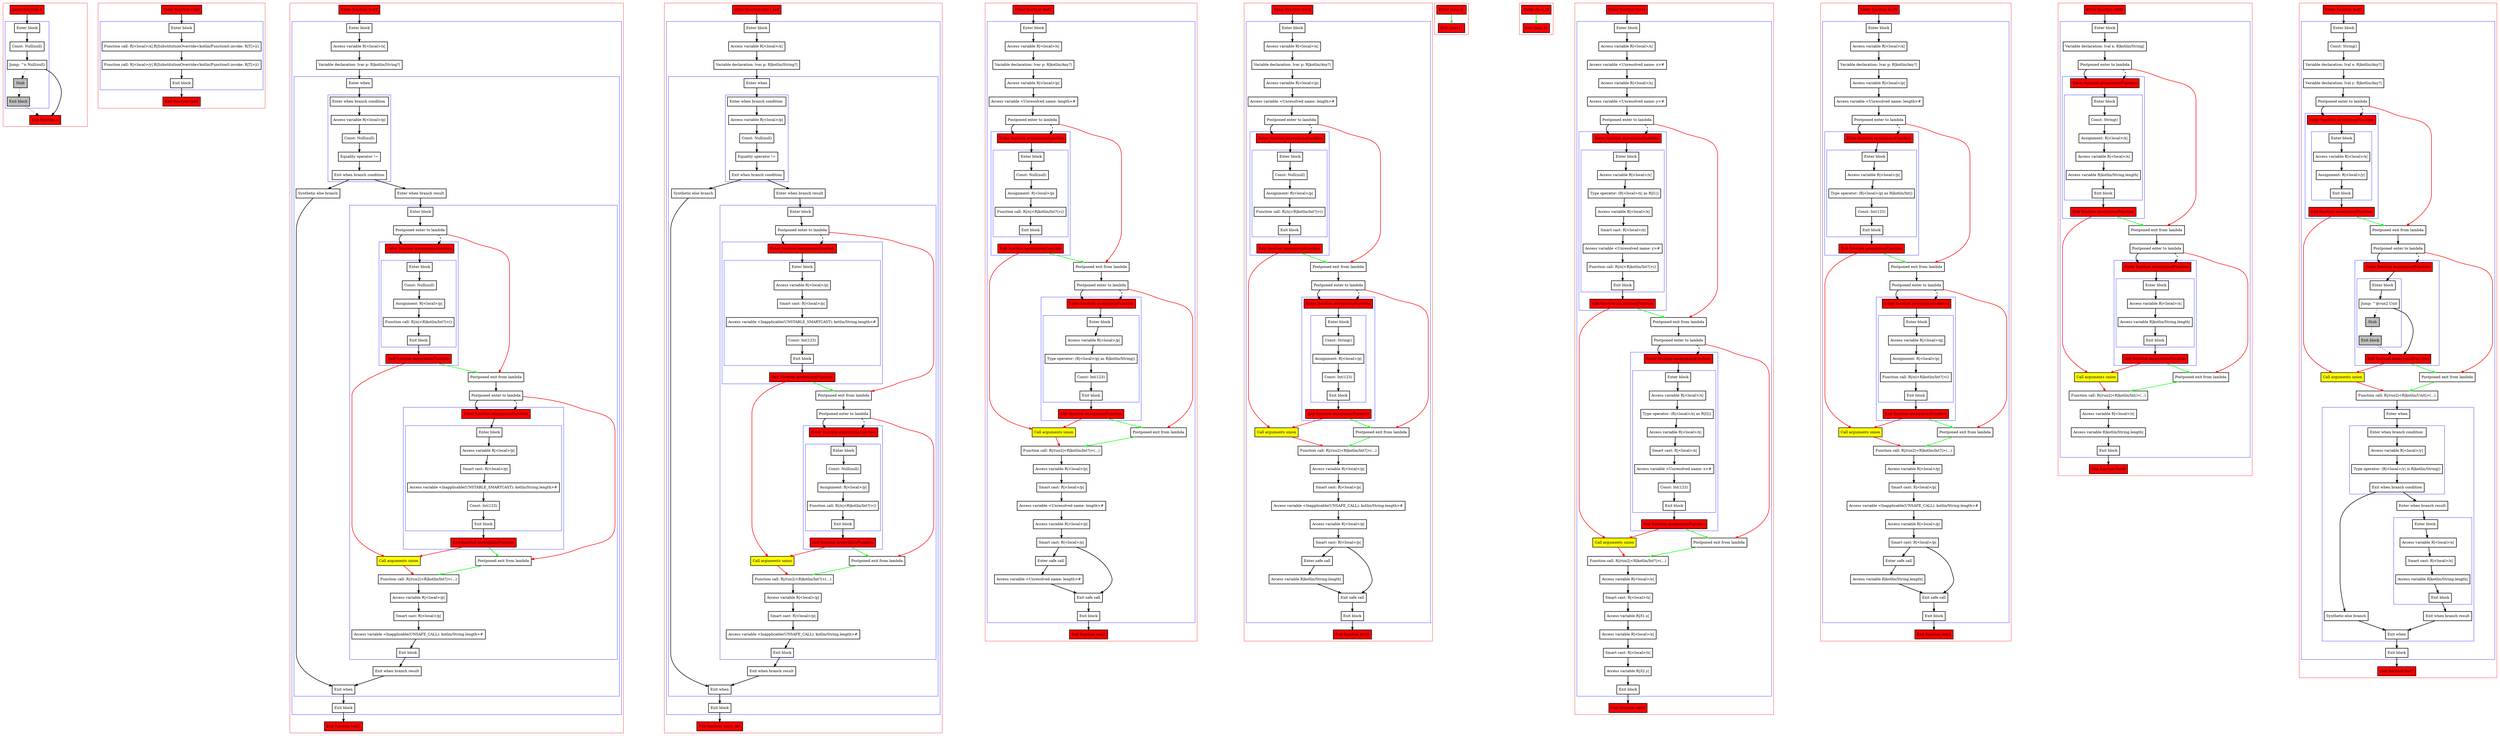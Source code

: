 digraph flowFromTwoInplaceLambdas_kt {
    graph [nodesep=3]
    node [shape=box penwidth=2]
    edge [penwidth=2]

    subgraph cluster_0 {
        color=red
        0 [label="Enter function n" style="filled" fillcolor=red];
        subgraph cluster_1 {
            color=blue
            1 [label="Enter block"];
            2 [label="Const: Null(null)"];
            3 [label="Jump: ^n Null(null)"];
            4 [label="Stub" style="filled" fillcolor=gray];
            5 [label="Exit block" style="filled" fillcolor=gray];
        }
        6 [label="Exit function n" style="filled" fillcolor=red];
    }
    0 -> {1};
    1 -> {2};
    2 -> {3};
    3 -> {6};
    3 -> {4} [style=dotted];
    4 -> {5} [style=dotted];
    5 -> {6} [style=dotted];

    subgraph cluster_2 {
        color=red
        7 [label="Enter function run2" style="filled" fillcolor=red];
        subgraph cluster_3 {
            color=blue
            8 [label="Enter block"];
            9 [label="Function call: R|<local>/x|.R|SubstitutionOverride<kotlin/Function0.invoke: R|T|>|()"];
            10 [label="Function call: R|<local>/y|.R|SubstitutionOverride<kotlin/Function0.invoke: R|T|>|()"];
            11 [label="Exit block"];
        }
        12 [label="Exit function run2" style="filled" fillcolor=red];
    }
    7 -> {8};
    8 -> {9};
    9 -> {10};
    10 -> {11};
    11 -> {12};

    subgraph cluster_4 {
        color=red
        13 [label="Enter function test1" style="filled" fillcolor=red];
        subgraph cluster_5 {
            color=blue
            14 [label="Enter block"];
            15 [label="Access variable R|<local>/x|"];
            16 [label="Variable declaration: lvar p: R|kotlin/String?|"];
            subgraph cluster_6 {
                color=blue
                17 [label="Enter when"];
                subgraph cluster_7 {
                    color=blue
                    18 [label="Enter when branch condition "];
                    19 [label="Access variable R|<local>/p|"];
                    20 [label="Const: Null(null)"];
                    21 [label="Equality operator !="];
                    22 [label="Exit when branch condition"];
                }
                23 [label="Synthetic else branch"];
                24 [label="Enter when branch result"];
                subgraph cluster_8 {
                    color=blue
                    25 [label="Enter block"];
                    26 [label="Postponed enter to lambda"];
                    subgraph cluster_9 {
                        color=blue
                        40 [label="Enter function anonymousFunction" style="filled" fillcolor=red];
                        subgraph cluster_10 {
                            color=blue
                            41 [label="Enter block"];
                            42 [label="Const: Null(null)"];
                            43 [label="Assignment: R|<local>/p|"];
                            44 [label="Function call: R|/n|<R|kotlin/Int?|>()"];
                            45 [label="Exit block"];
                        }
                        46 [label="Exit function anonymousFunction" style="filled" fillcolor=red];
                    }
                    28 [label="Postponed exit from lambda"];
                    29 [label="Postponed enter to lambda"];
                    subgraph cluster_11 {
                        color=blue
                        47 [label="Enter function anonymousFunction" style="filled" fillcolor=red];
                        subgraph cluster_12 {
                            color=blue
                            48 [label="Enter block"];
                            49 [label="Access variable R|<local>/p|"];
                            50 [label="Smart cast: R|<local>/p|"];
                            51 [label="Access variable <Inapplicable(UNSTABLE_SMARTCAST): kotlin/String.length>#"];
                            52 [label="Const: Int(123)"];
                            53 [label="Exit block"];
                        }
                        54 [label="Exit function anonymousFunction" style="filled" fillcolor=red];
                    }
                    27 [label="Call arguments union" style="filled" fillcolor=yellow];
                    30 [label="Postponed exit from lambda"];
                    31 [label="Function call: R|/run2|<R|kotlin/Int?|>(...)"];
                    32 [label="Access variable R|<local>/p|"];
                    33 [label="Smart cast: R|<local>/p|"];
                    34 [label="Access variable <Inapplicable(UNSAFE_CALL): kotlin/String.length>#"];
                    35 [label="Exit block"];
                }
                36 [label="Exit when branch result"];
                37 [label="Exit when"];
            }
            38 [label="Exit block"];
        }
        39 [label="Exit function test1" style="filled" fillcolor=red];
    }
    13 -> {14};
    14 -> {15};
    15 -> {16};
    16 -> {17};
    17 -> {18};
    18 -> {19};
    19 -> {20};
    20 -> {21};
    21 -> {22};
    22 -> {24 23};
    23 -> {37};
    24 -> {25};
    25 -> {26};
    26 -> {40};
    26 -> {28} [color=red];
    26 -> {40} [style=dashed];
    27 -> {31} [color=red];
    28 -> {29};
    29 -> {47};
    29 -> {30} [color=red];
    29 -> {47} [style=dashed];
    30 -> {31} [color=green];
    31 -> {32};
    32 -> {33};
    33 -> {34};
    34 -> {35};
    35 -> {36};
    36 -> {37};
    37 -> {38};
    38 -> {39};
    40 -> {41};
    41 -> {42};
    42 -> {43};
    43 -> {44};
    44 -> {45};
    45 -> {46};
    46 -> {27} [color=red];
    46 -> {28} [color=green];
    47 -> {48};
    48 -> {49};
    49 -> {50};
    50 -> {51};
    51 -> {52};
    52 -> {53};
    53 -> {54};
    54 -> {27} [color=red];
    54 -> {30} [color=green];

    subgraph cluster_13 {
        color=red
        55 [label="Enter function test1_tail" style="filled" fillcolor=red];
        subgraph cluster_14 {
            color=blue
            56 [label="Enter block"];
            57 [label="Access variable R|<local>/x|"];
            58 [label="Variable declaration: lvar p: R|kotlin/String?|"];
            subgraph cluster_15 {
                color=blue
                59 [label="Enter when"];
                subgraph cluster_16 {
                    color=blue
                    60 [label="Enter when branch condition "];
                    61 [label="Access variable R|<local>/p|"];
                    62 [label="Const: Null(null)"];
                    63 [label="Equality operator !="];
                    64 [label="Exit when branch condition"];
                }
                65 [label="Synthetic else branch"];
                66 [label="Enter when branch result"];
                subgraph cluster_17 {
                    color=blue
                    67 [label="Enter block"];
                    68 [label="Postponed enter to lambda"];
                    subgraph cluster_18 {
                        color=blue
                        89 [label="Enter function anonymousFunction" style="filled" fillcolor=red];
                        subgraph cluster_19 {
                            color=blue
                            90 [label="Enter block"];
                            91 [label="Access variable R|<local>/p|"];
                            92 [label="Smart cast: R|<local>/p|"];
                            93 [label="Access variable <Inapplicable(UNSTABLE_SMARTCAST): kotlin/String.length>#"];
                            94 [label="Const: Int(123)"];
                            95 [label="Exit block"];
                        }
                        96 [label="Exit function anonymousFunction" style="filled" fillcolor=red];
                    }
                    70 [label="Postponed exit from lambda"];
                    71 [label="Postponed enter to lambda"];
                    subgraph cluster_20 {
                        color=blue
                        82 [label="Enter function anonymousFunction" style="filled" fillcolor=red];
                        subgraph cluster_21 {
                            color=blue
                            83 [label="Enter block"];
                            84 [label="Const: Null(null)"];
                            85 [label="Assignment: R|<local>/p|"];
                            86 [label="Function call: R|/n|<R|kotlin/Int?|>()"];
                            87 [label="Exit block"];
                        }
                        88 [label="Exit function anonymousFunction" style="filled" fillcolor=red];
                    }
                    69 [label="Call arguments union" style="filled" fillcolor=yellow];
                    72 [label="Postponed exit from lambda"];
                    73 [label="Function call: R|/run2|<R|kotlin/Int?|>(...)"];
                    74 [label="Access variable R|<local>/p|"];
                    75 [label="Smart cast: R|<local>/p|"];
                    76 [label="Access variable <Inapplicable(UNSAFE_CALL): kotlin/String.length>#"];
                    77 [label="Exit block"];
                }
                78 [label="Exit when branch result"];
                79 [label="Exit when"];
            }
            80 [label="Exit block"];
        }
        81 [label="Exit function test1_tail" style="filled" fillcolor=red];
    }
    55 -> {56};
    56 -> {57};
    57 -> {58};
    58 -> {59};
    59 -> {60};
    60 -> {61};
    61 -> {62};
    62 -> {63};
    63 -> {64};
    64 -> {66 65};
    65 -> {79};
    66 -> {67};
    67 -> {68};
    68 -> {89};
    68 -> {70} [color=red];
    68 -> {89} [style=dashed];
    69 -> {73} [color=red];
    70 -> {71};
    71 -> {82};
    71 -> {72} [color=red];
    71 -> {82} [style=dashed];
    72 -> {73} [color=green];
    73 -> {74};
    74 -> {75};
    75 -> {76};
    76 -> {77};
    77 -> {78};
    78 -> {79};
    79 -> {80};
    80 -> {81};
    82 -> {83};
    83 -> {84};
    84 -> {85};
    85 -> {86};
    86 -> {87};
    87 -> {88};
    88 -> {69} [color=red];
    88 -> {72} [color=green];
    89 -> {90};
    90 -> {91};
    91 -> {92};
    92 -> {93};
    93 -> {94};
    94 -> {95};
    95 -> {96};
    96 -> {69} [color=red];
    96 -> {70} [color=green];

    subgraph cluster_22 {
        color=red
        97 [label="Enter function test2" style="filled" fillcolor=red];
        subgraph cluster_23 {
            color=blue
            98 [label="Enter block"];
            99 [label="Access variable R|<local>/x|"];
            100 [label="Variable declaration: lvar p: R|kotlin/Any?|"];
            101 [label="Access variable R|<local>/p|"];
            102 [label="Access variable <Unresolved name: length>#"];
            103 [label="Postponed enter to lambda"];
            subgraph cluster_24 {
                color=blue
                119 [label="Enter function anonymousFunction" style="filled" fillcolor=red];
                subgraph cluster_25 {
                    color=blue
                    120 [label="Enter block"];
                    121 [label="Const: Null(null)"];
                    122 [label="Assignment: R|<local>/p|"];
                    123 [label="Function call: R|/n|<R|kotlin/Int?|>()"];
                    124 [label="Exit block"];
                }
                125 [label="Exit function anonymousFunction" style="filled" fillcolor=red];
            }
            105 [label="Postponed exit from lambda"];
            106 [label="Postponed enter to lambda"];
            subgraph cluster_26 {
                color=blue
                126 [label="Enter function anonymousFunction" style="filled" fillcolor=red];
                subgraph cluster_27 {
                    color=blue
                    127 [label="Enter block"];
                    128 [label="Access variable R|<local>/p|"];
                    129 [label="Type operator: (R|<local>/p| as R|kotlin/String|)"];
                    130 [label="Const: Int(123)"];
                    131 [label="Exit block"];
                }
                132 [label="Exit function anonymousFunction" style="filled" fillcolor=red];
            }
            104 [label="Call arguments union" style="filled" fillcolor=yellow];
            107 [label="Postponed exit from lambda"];
            108 [label="Function call: R|/run2|<R|kotlin/Int?|>(...)"];
            109 [label="Access variable R|<local>/p|"];
            110 [label="Smart cast: R|<local>/p|"];
            111 [label="Access variable <Unresolved name: length>#"];
            112 [label="Access variable R|<local>/p|"];
            113 [label="Smart cast: R|<local>/p|"];
            114 [label="Enter safe call"];
            115 [label="Access variable <Unresolved name: length>#"];
            116 [label="Exit safe call"];
            117 [label="Exit block"];
        }
        118 [label="Exit function test2" style="filled" fillcolor=red];
    }
    97 -> {98};
    98 -> {99};
    99 -> {100};
    100 -> {101};
    101 -> {102};
    102 -> {103};
    103 -> {119};
    103 -> {105} [color=red];
    103 -> {119} [style=dashed];
    104 -> {108} [color=red];
    105 -> {106};
    106 -> {126};
    106 -> {107} [color=red];
    106 -> {126} [style=dashed];
    107 -> {108} [color=green];
    108 -> {109};
    109 -> {110};
    110 -> {111};
    111 -> {112};
    112 -> {113};
    113 -> {114 116};
    114 -> {115};
    115 -> {116};
    116 -> {117};
    117 -> {118};
    119 -> {120};
    120 -> {121};
    121 -> {122};
    122 -> {123};
    123 -> {124};
    124 -> {125};
    125 -> {104} [color=red];
    125 -> {105} [color=green];
    126 -> {127};
    127 -> {128};
    128 -> {129};
    129 -> {130};
    130 -> {131};
    131 -> {132};
    132 -> {104} [color=red];
    132 -> {107} [color=green];

    subgraph cluster_28 {
        color=red
        133 [label="Enter function test3" style="filled" fillcolor=red];
        subgraph cluster_29 {
            color=blue
            134 [label="Enter block"];
            135 [label="Access variable R|<local>/x|"];
            136 [label="Variable declaration: lvar p: R|kotlin/Any?|"];
            137 [label="Access variable R|<local>/p|"];
            138 [label="Access variable <Unresolved name: length>#"];
            139 [label="Postponed enter to lambda"];
            subgraph cluster_30 {
                color=blue
                155 [label="Enter function anonymousFunction" style="filled" fillcolor=red];
                subgraph cluster_31 {
                    color=blue
                    156 [label="Enter block"];
                    157 [label="Const: Null(null)"];
                    158 [label="Assignment: R|<local>/p|"];
                    159 [label="Function call: R|/n|<R|kotlin/Int?|>()"];
                    160 [label="Exit block"];
                }
                161 [label="Exit function anonymousFunction" style="filled" fillcolor=red];
            }
            141 [label="Postponed exit from lambda"];
            142 [label="Postponed enter to lambda"];
            subgraph cluster_32 {
                color=blue
                162 [label="Enter function anonymousFunction" style="filled" fillcolor=red];
                subgraph cluster_33 {
                    color=blue
                    163 [label="Enter block"];
                    164 [label="Const: String()"];
                    165 [label="Assignment: R|<local>/p|"];
                    166 [label="Const: Int(123)"];
                    167 [label="Exit block"];
                }
                168 [label="Exit function anonymousFunction" style="filled" fillcolor=red];
            }
            140 [label="Call arguments union" style="filled" fillcolor=yellow];
            143 [label="Postponed exit from lambda"];
            144 [label="Function call: R|/run2|<R|kotlin/Int?|>(...)"];
            145 [label="Access variable R|<local>/p|"];
            146 [label="Smart cast: R|<local>/p|"];
            147 [label="Access variable <Inapplicable(UNSAFE_CALL): kotlin/String.length>#"];
            148 [label="Access variable R|<local>/p|"];
            149 [label="Smart cast: R|<local>/p|"];
            150 [label="Enter safe call"];
            151 [label="Access variable R|kotlin/String.length|"];
            152 [label="Exit safe call"];
            153 [label="Exit block"];
        }
        154 [label="Exit function test3" style="filled" fillcolor=red];
    }
    133 -> {134};
    134 -> {135};
    135 -> {136};
    136 -> {137};
    137 -> {138};
    138 -> {139};
    139 -> {155};
    139 -> {141} [color=red];
    139 -> {155} [style=dashed];
    140 -> {144} [color=red];
    141 -> {142};
    142 -> {162};
    142 -> {143} [color=red];
    142 -> {162} [style=dashed];
    143 -> {144} [color=green];
    144 -> {145};
    145 -> {146};
    146 -> {147};
    147 -> {148};
    148 -> {149};
    149 -> {150 152};
    150 -> {151};
    151 -> {152};
    152 -> {153};
    153 -> {154};
    155 -> {156};
    156 -> {157};
    157 -> {158};
    158 -> {159};
    159 -> {160};
    160 -> {161};
    161 -> {140} [color=red];
    161 -> {141} [color=green];
    162 -> {163};
    163 -> {164};
    164 -> {165};
    165 -> {166};
    166 -> {167};
    167 -> {168};
    168 -> {140} [color=red];
    168 -> {143} [color=green];

    subgraph cluster_34 {
        color=red
        169 [label="Enter class I1" style="filled" fillcolor=red];
        170 [label="Exit class I1" style="filled" fillcolor=red];
    }
    169 -> {170} [color=green];

    subgraph cluster_35 {
        color=red
        171 [label="Enter class I2" style="filled" fillcolor=red];
        172 [label="Exit class I2" style="filled" fillcolor=red];
    }
    171 -> {172} [color=green];

    subgraph cluster_36 {
        color=red
        173 [label="Enter function test4" style="filled" fillcolor=red];
        subgraph cluster_37 {
            color=blue
            174 [label="Enter block"];
            175 [label="Access variable R|<local>/x|"];
            176 [label="Access variable <Unresolved name: x>#"];
            177 [label="Access variable R|<local>/x|"];
            178 [label="Access variable <Unresolved name: y>#"];
            179 [label="Postponed enter to lambda"];
            subgraph cluster_38 {
                color=blue
                193 [label="Enter function anonymousFunction" style="filled" fillcolor=red];
                subgraph cluster_39 {
                    color=blue
                    194 [label="Enter block"];
                    195 [label="Access variable R|<local>/x|"];
                    196 [label="Type operator: (R|<local>/x| as R|I1|)"];
                    197 [label="Access variable R|<local>/x|"];
                    198 [label="Smart cast: R|<local>/x|"];
                    199 [label="Access variable <Unresolved name: y>#"];
                    200 [label="Function call: R|/n|<R|kotlin/Int?|>()"];
                    201 [label="Exit block"];
                }
                202 [label="Exit function anonymousFunction" style="filled" fillcolor=red];
            }
            181 [label="Postponed exit from lambda"];
            182 [label="Postponed enter to lambda"];
            subgraph cluster_40 {
                color=blue
                203 [label="Enter function anonymousFunction" style="filled" fillcolor=red];
                subgraph cluster_41 {
                    color=blue
                    204 [label="Enter block"];
                    205 [label="Access variable R|<local>/x|"];
                    206 [label="Type operator: (R|<local>/x| as R|I2|)"];
                    207 [label="Access variable R|<local>/x|"];
                    208 [label="Smart cast: R|<local>/x|"];
                    209 [label="Access variable <Unresolved name: x>#"];
                    210 [label="Const: Int(123)"];
                    211 [label="Exit block"];
                }
                212 [label="Exit function anonymousFunction" style="filled" fillcolor=red];
            }
            180 [label="Call arguments union" style="filled" fillcolor=yellow];
            183 [label="Postponed exit from lambda"];
            184 [label="Function call: R|/run2|<R|kotlin/Int?|>(...)"];
            185 [label="Access variable R|<local>/x|"];
            186 [label="Smart cast: R|<local>/x|"];
            187 [label="Access variable R|/I1.x|"];
            188 [label="Access variable R|<local>/x|"];
            189 [label="Smart cast: R|<local>/x|"];
            190 [label="Access variable R|/I2.y|"];
            191 [label="Exit block"];
        }
        192 [label="Exit function test4" style="filled" fillcolor=red];
    }
    173 -> {174};
    174 -> {175};
    175 -> {176};
    176 -> {177};
    177 -> {178};
    178 -> {179};
    179 -> {193};
    179 -> {181} [color=red];
    179 -> {193} [style=dashed];
    180 -> {184} [color=red];
    181 -> {182};
    182 -> {203};
    182 -> {183} [color=red];
    182 -> {203} [style=dashed];
    183 -> {184} [color=green];
    184 -> {185};
    185 -> {186};
    186 -> {187};
    187 -> {188};
    188 -> {189};
    189 -> {190};
    190 -> {191};
    191 -> {192};
    193 -> {194};
    194 -> {195};
    195 -> {196};
    196 -> {197};
    197 -> {198};
    198 -> {199};
    199 -> {200};
    200 -> {201};
    201 -> {202};
    202 -> {180} [color=red];
    202 -> {181} [color=green];
    203 -> {204};
    204 -> {205};
    205 -> {206};
    206 -> {207};
    207 -> {208};
    208 -> {209};
    209 -> {210};
    210 -> {211};
    211 -> {212};
    212 -> {180} [color=red];
    212 -> {183} [color=green];

    subgraph cluster_42 {
        color=red
        213 [label="Enter function test5" style="filled" fillcolor=red];
        subgraph cluster_43 {
            color=blue
            214 [label="Enter block"];
            215 [label="Access variable R|<local>/x|"];
            216 [label="Variable declaration: lvar p: R|kotlin/Any?|"];
            217 [label="Access variable R|<local>/p|"];
            218 [label="Access variable <Unresolved name: length>#"];
            219 [label="Postponed enter to lambda"];
            subgraph cluster_44 {
                color=blue
                235 [label="Enter function anonymousFunction" style="filled" fillcolor=red];
                subgraph cluster_45 {
                    color=blue
                    236 [label="Enter block"];
                    237 [label="Access variable R|<local>/p|"];
                    238 [label="Type operator: (R|<local>/p| as R|kotlin/Int|)"];
                    239 [label="Const: Int(123)"];
                    240 [label="Exit block"];
                }
                241 [label="Exit function anonymousFunction" style="filled" fillcolor=red];
            }
            221 [label="Postponed exit from lambda"];
            222 [label="Postponed enter to lambda"];
            subgraph cluster_46 {
                color=blue
                242 [label="Enter function anonymousFunction" style="filled" fillcolor=red];
                subgraph cluster_47 {
                    color=blue
                    243 [label="Enter block"];
                    244 [label="Access variable R|<local>/q|"];
                    245 [label="Assignment: R|<local>/p|"];
                    246 [label="Function call: R|/n|<R|kotlin/Int?|>()"];
                    247 [label="Exit block"];
                }
                248 [label="Exit function anonymousFunction" style="filled" fillcolor=red];
            }
            220 [label="Call arguments union" style="filled" fillcolor=yellow];
            223 [label="Postponed exit from lambda"];
            224 [label="Function call: R|/run2|<R|kotlin/Int?|>(...)"];
            225 [label="Access variable R|<local>/p|"];
            226 [label="Smart cast: R|<local>/p|"];
            227 [label="Access variable <Inapplicable(UNSAFE_CALL): kotlin/String.length>#"];
            228 [label="Access variable R|<local>/p|"];
            229 [label="Smart cast: R|<local>/p|"];
            230 [label="Enter safe call"];
            231 [label="Access variable R|kotlin/String.length|"];
            232 [label="Exit safe call"];
            233 [label="Exit block"];
        }
        234 [label="Exit function test5" style="filled" fillcolor=red];
    }
    213 -> {214};
    214 -> {215};
    215 -> {216};
    216 -> {217};
    217 -> {218};
    218 -> {219};
    219 -> {235};
    219 -> {221} [color=red];
    219 -> {235} [style=dashed];
    220 -> {224} [color=red];
    221 -> {222};
    222 -> {242};
    222 -> {223} [color=red];
    222 -> {242} [style=dashed];
    223 -> {224} [color=green];
    224 -> {225};
    225 -> {226};
    226 -> {227};
    227 -> {228};
    228 -> {229};
    229 -> {230 232};
    230 -> {231};
    231 -> {232};
    232 -> {233};
    233 -> {234};
    235 -> {236};
    236 -> {237};
    237 -> {238};
    238 -> {239};
    239 -> {240};
    240 -> {241};
    241 -> {220} [color=red];
    241 -> {221} [color=green];
    242 -> {243};
    243 -> {244};
    244 -> {245};
    245 -> {246};
    246 -> {247};
    247 -> {248};
    248 -> {220} [color=red];
    248 -> {223} [color=green];

    subgraph cluster_48 {
        color=red
        249 [label="Enter function test6" style="filled" fillcolor=red];
        subgraph cluster_49 {
            color=blue
            250 [label="Enter block"];
            251 [label="Variable declaration: lval x: R|kotlin/String|"];
            252 [label="Postponed enter to lambda"];
            subgraph cluster_50 {
                color=blue
                262 [label="Enter function anonymousFunction" style="filled" fillcolor=red];
                subgraph cluster_51 {
                    color=blue
                    263 [label="Enter block"];
                    264 [label="Const: String()"];
                    265 [label="Assignment: R|<local>/x|"];
                    266 [label="Access variable R|<local>/x|"];
                    267 [label="Access variable R|kotlin/String.length|"];
                    268 [label="Exit block"];
                }
                269 [label="Exit function anonymousFunction" style="filled" fillcolor=red];
            }
            254 [label="Postponed exit from lambda"];
            255 [label="Postponed enter to lambda"];
            subgraph cluster_52 {
                color=blue
                270 [label="Enter function anonymousFunction" style="filled" fillcolor=red];
                subgraph cluster_53 {
                    color=blue
                    271 [label="Enter block"];
                    272 [label="Access variable R|<local>/x|"];
                    273 [label="Access variable R|kotlin/String.length|"];
                    274 [label="Exit block"];
                }
                275 [label="Exit function anonymousFunction" style="filled" fillcolor=red];
            }
            253 [label="Call arguments union" style="filled" fillcolor=yellow];
            256 [label="Postponed exit from lambda"];
            257 [label="Function call: R|/run2|<R|kotlin/Int|>(...)"];
            258 [label="Access variable R|<local>/x|"];
            259 [label="Access variable R|kotlin/String.length|"];
            260 [label="Exit block"];
        }
        261 [label="Exit function test6" style="filled" fillcolor=red];
    }
    249 -> {250};
    250 -> {251};
    251 -> {252};
    252 -> {262};
    252 -> {254} [color=red];
    252 -> {262} [style=dashed];
    253 -> {257} [color=red];
    254 -> {255};
    255 -> {270};
    255 -> {256} [color=red];
    255 -> {270} [style=dashed];
    256 -> {257} [color=green];
    257 -> {258};
    258 -> {259};
    259 -> {260};
    260 -> {261};
    262 -> {263};
    263 -> {264};
    264 -> {265};
    265 -> {266};
    266 -> {267};
    267 -> {268};
    268 -> {269};
    269 -> {253} [color=red];
    269 -> {254} [color=green];
    270 -> {271};
    271 -> {272};
    272 -> {273};
    273 -> {274};
    274 -> {275};
    275 -> {253} [color=red];
    275 -> {256} [color=green];

    subgraph cluster_54 {
        color=red
        276 [label="Enter function test7" style="filled" fillcolor=red];
        subgraph cluster_55 {
            color=blue
            277 [label="Enter block"];
            278 [label="Const: String()"];
            279 [label="Variable declaration: lval x: R|kotlin/Any?|"];
            280 [label="Variable declaration: lval y: R|kotlin/Any?|"];
            281 [label="Postponed enter to lambda"];
            subgraph cluster_56 {
                color=blue
                303 [label="Enter function anonymousFunction" style="filled" fillcolor=red];
                subgraph cluster_57 {
                    color=blue
                    304 [label="Enter block"];
                    305 [label="Access variable R|<local>/x|"];
                    306 [label="Assignment: R|<local>/y|"];
                    307 [label="Exit block"];
                }
                308 [label="Exit function anonymousFunction" style="filled" fillcolor=red];
            }
            283 [label="Postponed exit from lambda"];
            284 [label="Postponed enter to lambda"];
            subgraph cluster_58 {
                color=blue
                309 [label="Enter function anonymousFunction" style="filled" fillcolor=red];
                subgraph cluster_59 {
                    color=blue
                    310 [label="Enter block"];
                    311 [label="Jump: ^@run2 Unit"];
                    312 [label="Stub" style="filled" fillcolor=gray];
                    313 [label="Exit block" style="filled" fillcolor=gray];
                }
                314 [label="Exit function anonymousFunction" style="filled" fillcolor=red];
            }
            282 [label="Call arguments union" style="filled" fillcolor=yellow];
            285 [label="Postponed exit from lambda"];
            286 [label="Function call: R|/run2|<R|kotlin/Unit|>(...)"];
            subgraph cluster_60 {
                color=blue
                287 [label="Enter when"];
                subgraph cluster_61 {
                    color=blue
                    288 [label="Enter when branch condition "];
                    289 [label="Access variable R|<local>/y|"];
                    290 [label="Type operator: (R|<local>/y| is R|kotlin/String|)"];
                    291 [label="Exit when branch condition"];
                }
                292 [label="Synthetic else branch"];
                293 [label="Enter when branch result"];
                subgraph cluster_62 {
                    color=blue
                    294 [label="Enter block"];
                    295 [label="Access variable R|<local>/x|"];
                    296 [label="Smart cast: R|<local>/x|"];
                    297 [label="Access variable R|kotlin/String.length|"];
                    298 [label="Exit block"];
                }
                299 [label="Exit when branch result"];
                300 [label="Exit when"];
            }
            301 [label="Exit block"];
        }
        302 [label="Exit function test7" style="filled" fillcolor=red];
    }
    276 -> {277};
    277 -> {278};
    278 -> {279};
    279 -> {280};
    280 -> {281};
    281 -> {303};
    281 -> {283} [color=red];
    281 -> {303} [style=dashed];
    282 -> {286} [color=red];
    283 -> {284};
    284 -> {309};
    284 -> {285} [color=red];
    284 -> {309} [style=dashed];
    285 -> {286} [color=green];
    286 -> {287};
    287 -> {288};
    288 -> {289};
    289 -> {290};
    290 -> {291};
    291 -> {293 292};
    292 -> {300};
    293 -> {294};
    294 -> {295};
    295 -> {296};
    296 -> {297};
    297 -> {298};
    298 -> {299};
    299 -> {300};
    300 -> {301};
    301 -> {302};
    303 -> {304};
    304 -> {305};
    305 -> {306};
    306 -> {307};
    307 -> {308};
    308 -> {282} [color=red];
    308 -> {283} [color=green];
    309 -> {310};
    310 -> {311};
    311 -> {314};
    311 -> {312} [style=dotted];
    312 -> {313} [style=dotted];
    313 -> {314} [style=dotted];
    314 -> {282} [color=red];
    314 -> {285} [color=green];

}
